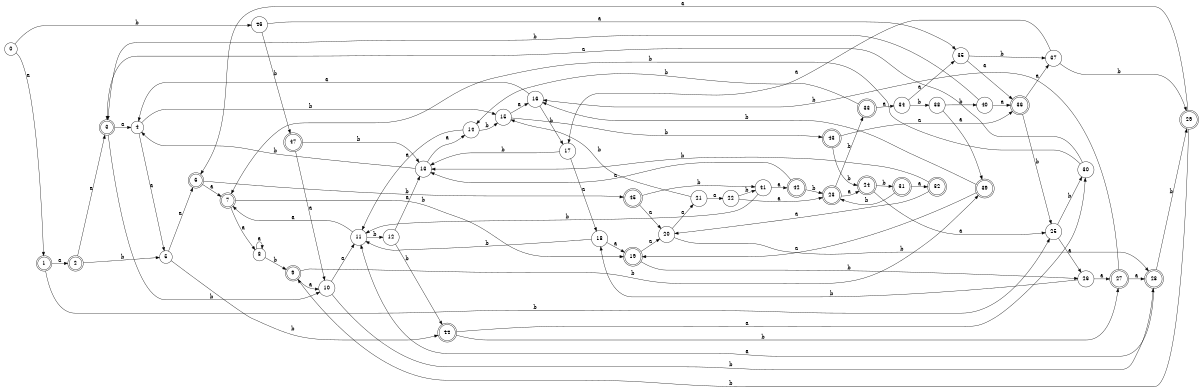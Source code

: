 digraph n39_8 {
__start0 [label="" shape="none"];

rankdir=LR;
size="8,5";

s0 [style="filled", color="black", fillcolor="white" shape="circle", label="0"];
s1 [style="rounded,filled", color="black", fillcolor="white" shape="doublecircle", label="1"];
s2 [style="rounded,filled", color="black", fillcolor="white" shape="doublecircle", label="2"];
s3 [style="rounded,filled", color="black", fillcolor="white" shape="doublecircle", label="3"];
s4 [style="filled", color="black", fillcolor="white" shape="circle", label="4"];
s5 [style="filled", color="black", fillcolor="white" shape="circle", label="5"];
s6 [style="rounded,filled", color="black", fillcolor="white" shape="doublecircle", label="6"];
s7 [style="rounded,filled", color="black", fillcolor="white" shape="doublecircle", label="7"];
s8 [style="filled", color="black", fillcolor="white" shape="circle", label="8"];
s9 [style="rounded,filled", color="black", fillcolor="white" shape="doublecircle", label="9"];
s10 [style="filled", color="black", fillcolor="white" shape="circle", label="10"];
s11 [style="filled", color="black", fillcolor="white" shape="circle", label="11"];
s12 [style="filled", color="black", fillcolor="white" shape="circle", label="12"];
s13 [style="filled", color="black", fillcolor="white" shape="circle", label="13"];
s14 [style="filled", color="black", fillcolor="white" shape="circle", label="14"];
s15 [style="filled", color="black", fillcolor="white" shape="circle", label="15"];
s16 [style="filled", color="black", fillcolor="white" shape="circle", label="16"];
s17 [style="filled", color="black", fillcolor="white" shape="circle", label="17"];
s18 [style="filled", color="black", fillcolor="white" shape="circle", label="18"];
s19 [style="rounded,filled", color="black", fillcolor="white" shape="doublecircle", label="19"];
s20 [style="filled", color="black", fillcolor="white" shape="circle", label="20"];
s21 [style="filled", color="black", fillcolor="white" shape="circle", label="21"];
s22 [style="filled", color="black", fillcolor="white" shape="circle", label="22"];
s23 [style="rounded,filled", color="black", fillcolor="white" shape="doublecircle", label="23"];
s24 [style="rounded,filled", color="black", fillcolor="white" shape="doublecircle", label="24"];
s25 [style="filled", color="black", fillcolor="white" shape="circle", label="25"];
s26 [style="filled", color="black", fillcolor="white" shape="circle", label="26"];
s27 [style="rounded,filled", color="black", fillcolor="white" shape="doublecircle", label="27"];
s28 [style="rounded,filled", color="black", fillcolor="white" shape="doublecircle", label="28"];
s29 [style="rounded,filled", color="black", fillcolor="white" shape="doublecircle", label="29"];
s30 [style="filled", color="black", fillcolor="white" shape="circle", label="30"];
s31 [style="rounded,filled", color="black", fillcolor="white" shape="doublecircle", label="31"];
s32 [style="rounded,filled", color="black", fillcolor="white" shape="doublecircle", label="32"];
s33 [style="rounded,filled", color="black", fillcolor="white" shape="doublecircle", label="33"];
s34 [style="filled", color="black", fillcolor="white" shape="circle", label="34"];
s35 [style="filled", color="black", fillcolor="white" shape="circle", label="35"];
s36 [style="rounded,filled", color="black", fillcolor="white" shape="doublecircle", label="36"];
s37 [style="filled", color="black", fillcolor="white" shape="circle", label="37"];
s38 [style="filled", color="black", fillcolor="white" shape="circle", label="38"];
s39 [style="rounded,filled", color="black", fillcolor="white" shape="doublecircle", label="39"];
s40 [style="filled", color="black", fillcolor="white" shape="circle", label="40"];
s41 [style="filled", color="black", fillcolor="white" shape="circle", label="41"];
s42 [style="rounded,filled", color="black", fillcolor="white" shape="doublecircle", label="42"];
s43 [style="rounded,filled", color="black", fillcolor="white" shape="doublecircle", label="43"];
s44 [style="rounded,filled", color="black", fillcolor="white" shape="doublecircle", label="44"];
s45 [style="rounded,filled", color="black", fillcolor="white" shape="doublecircle", label="45"];
s46 [style="filled", color="black", fillcolor="white" shape="circle", label="46"];
s47 [style="rounded,filled", color="black", fillcolor="white" shape="doublecircle", label="47"];
s0 -> s1 [label="a"];
s0 -> s46 [label="b"];
s1 -> s2 [label="a"];
s1 -> s25 [label="b"];
s2 -> s3 [label="a"];
s2 -> s5 [label="b"];
s3 -> s4 [label="a"];
s3 -> s10 [label="b"];
s4 -> s5 [label="a"];
s4 -> s15 [label="b"];
s5 -> s6 [label="a"];
s5 -> s44 [label="b"];
s6 -> s7 [label="a"];
s6 -> s45 [label="b"];
s7 -> s8 [label="a"];
s7 -> s19 [label="b"];
s8 -> s8 [label="a"];
s8 -> s9 [label="b"];
s9 -> s10 [label="a"];
s9 -> s39 [label="b"];
s10 -> s11 [label="a"];
s10 -> s28 [label="b"];
s11 -> s7 [label="a"];
s11 -> s12 [label="b"];
s12 -> s13 [label="a"];
s12 -> s44 [label="b"];
s13 -> s14 [label="a"];
s13 -> s4 [label="b"];
s14 -> s11 [label="a"];
s14 -> s15 [label="b"];
s15 -> s16 [label="a"];
s15 -> s43 [label="b"];
s16 -> s4 [label="a"];
s16 -> s17 [label="b"];
s17 -> s18 [label="a"];
s17 -> s13 [label="b"];
s18 -> s19 [label="a"];
s18 -> s11 [label="b"];
s19 -> s20 [label="a"];
s19 -> s26 [label="b"];
s20 -> s21 [label="a"];
s20 -> s28 [label="b"];
s21 -> s22 [label="a"];
s21 -> s15 [label="b"];
s22 -> s23 [label="a"];
s22 -> s41 [label="b"];
s23 -> s24 [label="a"];
s23 -> s33 [label="b"];
s24 -> s25 [label="a"];
s24 -> s31 [label="b"];
s25 -> s26 [label="a"];
s25 -> s30 [label="b"];
s26 -> s27 [label="a"];
s26 -> s18 [label="b"];
s27 -> s28 [label="a"];
s27 -> s16 [label="b"];
s28 -> s11 [label="a"];
s28 -> s29 [label="b"];
s29 -> s6 [label="a"];
s29 -> s9 [label="b"];
s30 -> s3 [label="a"];
s30 -> s7 [label="b"];
s31 -> s32 [label="a"];
s31 -> s23 [label="b"];
s32 -> s20 [label="a"];
s32 -> s13 [label="b"];
s33 -> s34 [label="a"];
s33 -> s14 [label="b"];
s34 -> s35 [label="a"];
s34 -> s38 [label="b"];
s35 -> s36 [label="a"];
s35 -> s37 [label="b"];
s36 -> s37 [label="a"];
s36 -> s25 [label="b"];
s37 -> s17 [label="a"];
s37 -> s29 [label="b"];
s38 -> s39 [label="a"];
s38 -> s40 [label="b"];
s39 -> s19 [label="a"];
s39 -> s16 [label="b"];
s40 -> s36 [label="a"];
s40 -> s3 [label="b"];
s41 -> s42 [label="a"];
s41 -> s11 [label="b"];
s42 -> s13 [label="a"];
s42 -> s23 [label="b"];
s43 -> s36 [label="a"];
s43 -> s24 [label="b"];
s44 -> s30 [label="a"];
s44 -> s27 [label="b"];
s45 -> s20 [label="a"];
s45 -> s41 [label="b"];
s46 -> s35 [label="a"];
s46 -> s47 [label="b"];
s47 -> s10 [label="a"];
s47 -> s13 [label="b"];

}